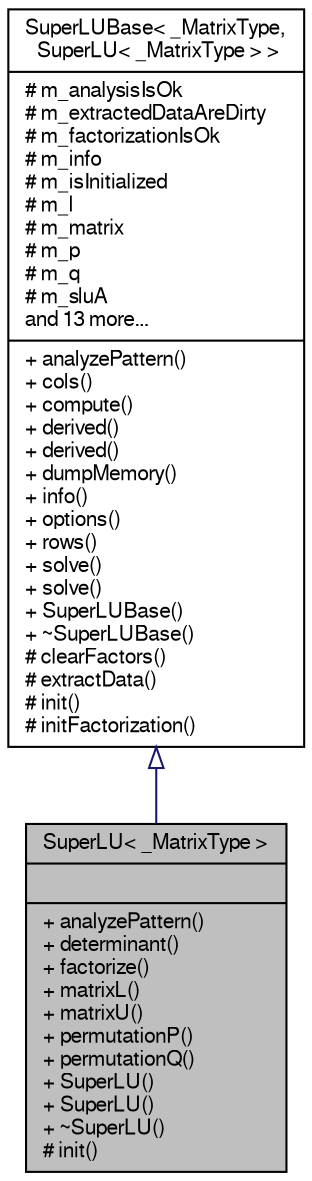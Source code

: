 digraph "SuperLU&lt; _MatrixType &gt;"
{
  edge [fontname="FreeSans",fontsize="10",labelfontname="FreeSans",labelfontsize="10"];
  node [fontname="FreeSans",fontsize="10",shape=record];
  Node1 [label="{SuperLU\< _MatrixType \>\n||+ analyzePattern()\l+ determinant()\l+ factorize()\l+ matrixL()\l+ matrixU()\l+ permutationP()\l+ permutationQ()\l+ SuperLU()\l+ SuperLU()\l+ ~SuperLU()\l# init()\l}",height=0.2,width=0.4,color="black", fillcolor="grey75", style="filled" fontcolor="black"];
  Node2 -> Node1 [dir="back",color="midnightblue",fontsize="10",style="solid",arrowtail="onormal",fontname="FreeSans"];
  Node2 [label="{SuperLUBase\< _MatrixType,\l SuperLU\< _MatrixType \> \>\n|# m_analysisIsOk\l# m_extractedDataAreDirty\l# m_factorizationIsOk\l# m_info\l# m_isInitialized\l# m_l\l# m_matrix\l# m_p\l# m_q\l# m_sluA\land 13 more...\l|+ analyzePattern()\l+ cols()\l+ compute()\l+ derived()\l+ derived()\l+ dumpMemory()\l+ info()\l+ options()\l+ rows()\l+ solve()\l+ solve()\l+ SuperLUBase()\l+ ~SuperLUBase()\l# clearFactors()\l# extractData()\l# init()\l# initFactorization()\l}",height=0.2,width=0.4,color="black", fillcolor="white", style="filled",URL="$classEigen_1_1SuperLUBase.html"];
}
